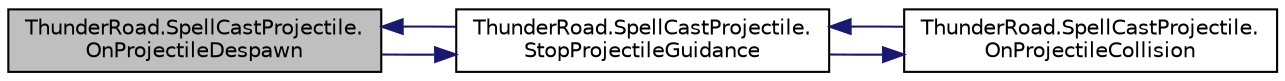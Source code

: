 digraph "ThunderRoad.SpellCastProjectile.OnProjectileDespawn"
{
 // LATEX_PDF_SIZE
  edge [fontname="Helvetica",fontsize="10",labelfontname="Helvetica",labelfontsize="10"];
  node [fontname="Helvetica",fontsize="10",shape=record];
  rankdir="LR";
  Node1 [label="ThunderRoad.SpellCastProjectile.\lOnProjectileDespawn",height=0.2,width=0.4,color="black", fillcolor="grey75", style="filled", fontcolor="black",tooltip="Called when [projectile despawn]."];
  Node1 -> Node2 [color="midnightblue",fontsize="10",style="solid",fontname="Helvetica"];
  Node2 [label="ThunderRoad.SpellCastProjectile.\lStopProjectileGuidance",height=0.2,width=0.4,color="black", fillcolor="white", style="filled",URL="$class_thunder_road_1_1_spell_cast_projectile.html#a3888adfd7ac63861d461b39676667a17",tooltip="Stops the projectile guidance."];
  Node2 -> Node3 [color="midnightblue",fontsize="10",style="solid",fontname="Helvetica"];
  Node3 [label="ThunderRoad.SpellCastProjectile.\lOnProjectileCollision",height=0.2,width=0.4,color="black", fillcolor="white", style="filled",URL="$class_thunder_road_1_1_spell_cast_projectile.html#afaadfc0fa36f516a0b54b81e29717d6d",tooltip="Called when [projectile collision]."];
  Node3 -> Node2 [color="midnightblue",fontsize="10",style="solid",fontname="Helvetica"];
  Node2 -> Node1 [color="midnightblue",fontsize="10",style="solid",fontname="Helvetica"];
}
